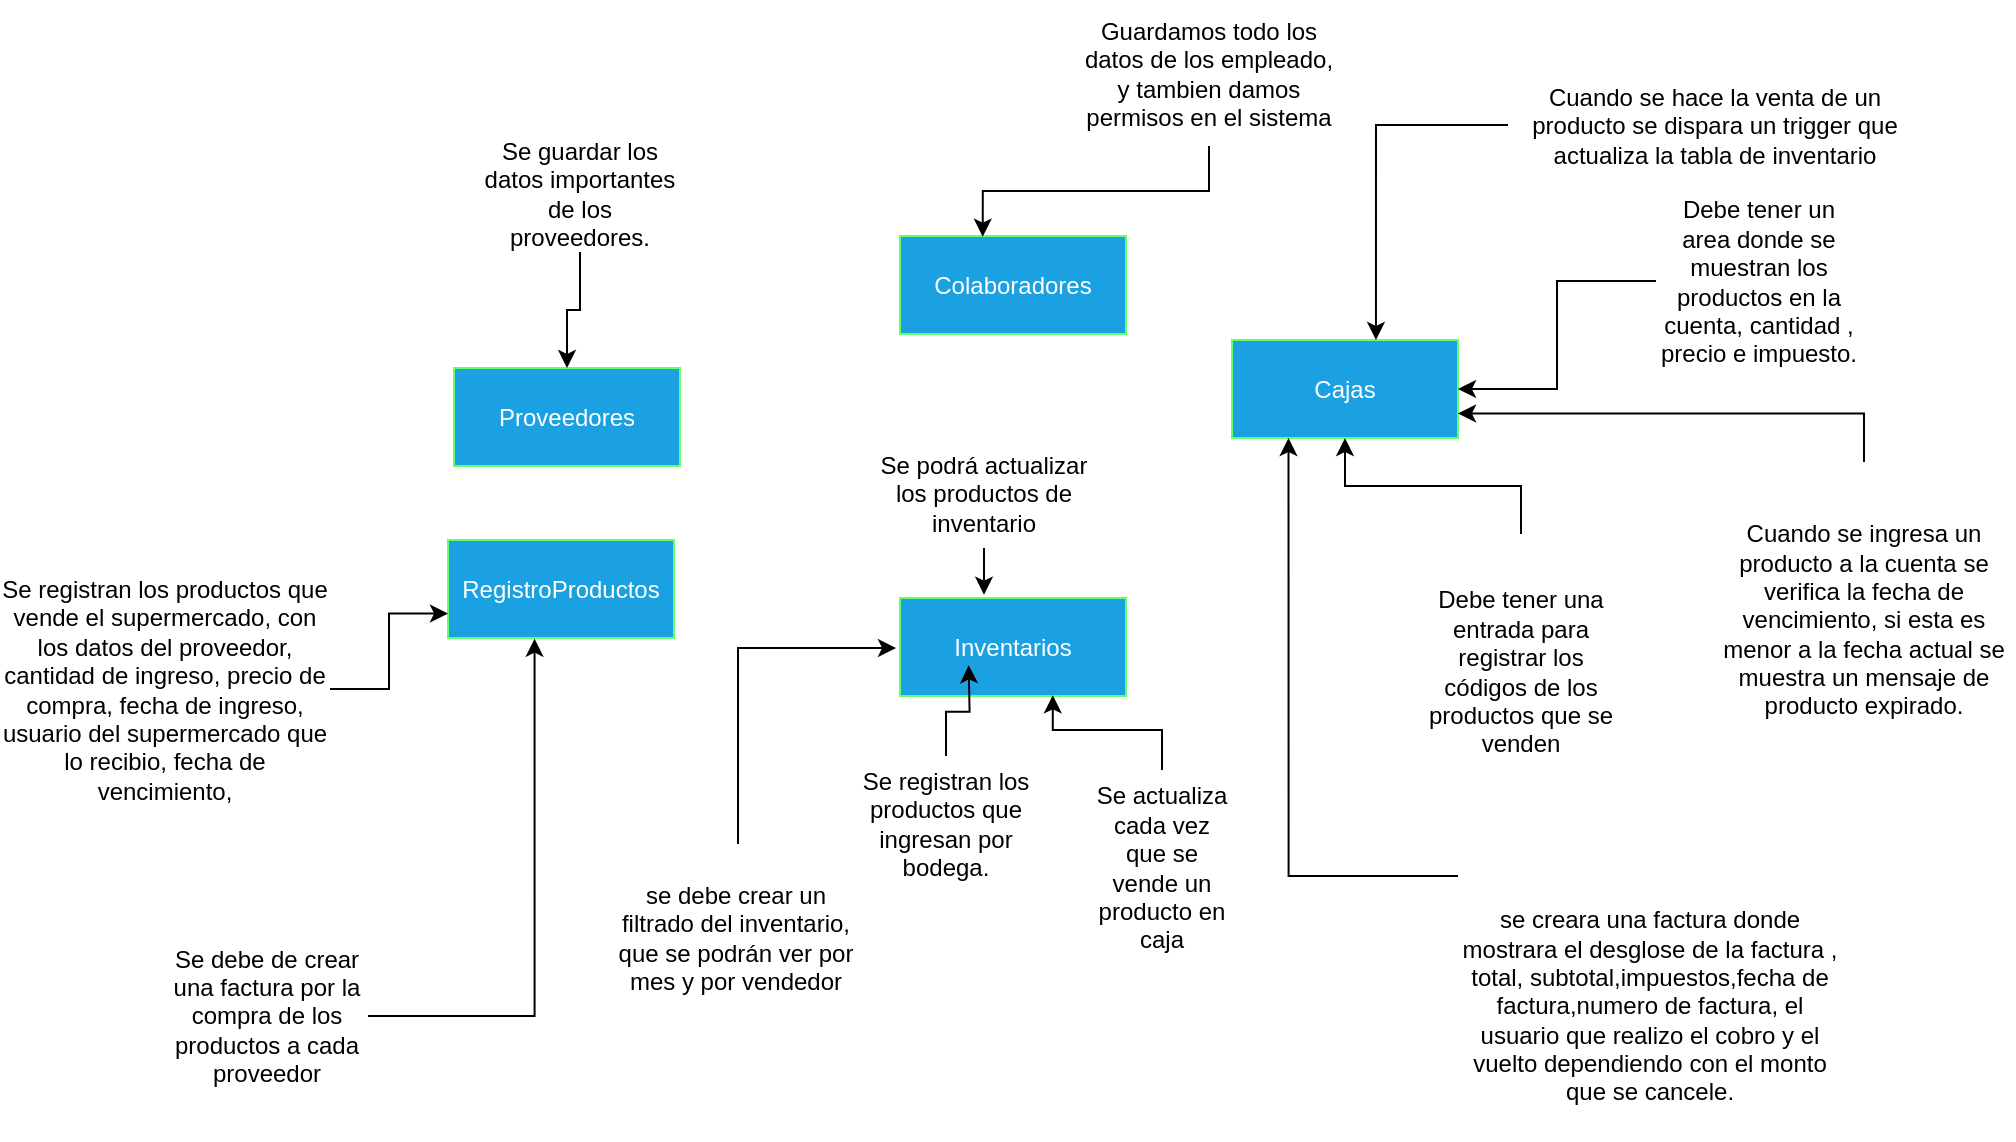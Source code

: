<mxfile version="16.5.1" type="device"><diagram id="sXzJKi5f5z97sj8nE_B_" name="Página-1"><mxGraphModel dx="1689" dy="485" grid="0" gridSize="10" guides="1" tooltips="1" connect="1" arrows="1" fold="1" page="1" pageScale="1" pageWidth="827" pageHeight="1169" math="0" shadow="0"><root><mxCell id="0"/><mxCell id="1" parent="0"/><mxCell id="qQmSDhrmIFC_EWoeHvxg-1" value="Colaboradores" style="rounded=0;whiteSpace=wrap;html=1;fillColor=#1ba1e2;strokeColor=#66FF66;fontColor=#ffffff;" vertex="1" parent="1"><mxGeometry x="255" y="134" width="113" height="49" as="geometry"/></mxCell><mxCell id="qQmSDhrmIFC_EWoeHvxg-2" value="RegistroProductos" style="rounded=0;whiteSpace=wrap;html=1;fillColor=#1ba1e2;strokeColor=#66FF66;fontColor=#ffffff;" vertex="1" parent="1"><mxGeometry x="29" y="286" width="113" height="49" as="geometry"/></mxCell><mxCell id="qQmSDhrmIFC_EWoeHvxg-3" value="Cajas" style="rounded=0;whiteSpace=wrap;html=1;fillColor=#1ba1e2;strokeColor=#66FF66;fontColor=#ffffff;" vertex="1" parent="1"><mxGeometry x="421" y="186" width="113" height="49" as="geometry"/></mxCell><mxCell id="qQmSDhrmIFC_EWoeHvxg-4" value="Proveedores" style="rounded=0;whiteSpace=wrap;html=1;fillColor=#1ba1e2;strokeColor=#66FF66;fontColor=#ffffff;" vertex="1" parent="1"><mxGeometry x="32" y="200" width="113" height="49" as="geometry"/></mxCell><mxCell id="qQmSDhrmIFC_EWoeHvxg-5" value="Inventarios" style="rounded=0;whiteSpace=wrap;html=1;fillColor=#1ba1e2;strokeColor=#66FF66;fontColor=#ffffff;" vertex="1" parent="1"><mxGeometry x="255" y="315" width="113" height="49" as="geometry"/></mxCell><mxCell id="qQmSDhrmIFC_EWoeHvxg-7" style="edgeStyle=orthogonalEdgeStyle;rounded=0;orthogonalLoop=1;jettySize=auto;html=1;" edge="1" parent="1" source="qQmSDhrmIFC_EWoeHvxg-6"><mxGeometry relative="1" as="geometry"><mxPoint x="289.333" y="348.667" as="targetPoint"/></mxGeometry></mxCell><mxCell id="qQmSDhrmIFC_EWoeHvxg-6" value="Se registran los productos que ingresan por bodega." style="text;html=1;strokeColor=none;fillColor=none;align=center;verticalAlign=middle;whiteSpace=wrap;rounded=0;" vertex="1" parent="1"><mxGeometry x="227" y="394" width="102" height="67" as="geometry"/></mxCell><mxCell id="qQmSDhrmIFC_EWoeHvxg-10" style="edgeStyle=orthogonalEdgeStyle;rounded=0;orthogonalLoop=1;jettySize=auto;html=1;entryX=0.676;entryY=0.993;entryDx=0;entryDy=0;entryPerimeter=0;" edge="1" parent="1" source="qQmSDhrmIFC_EWoeHvxg-9" target="qQmSDhrmIFC_EWoeHvxg-5"><mxGeometry relative="1" as="geometry"/></mxCell><mxCell id="qQmSDhrmIFC_EWoeHvxg-9" value="Se actualiza cada vez que se vende un producto en caja" style="text;html=1;strokeColor=none;fillColor=none;align=center;verticalAlign=middle;whiteSpace=wrap;rounded=0;" vertex="1" parent="1"><mxGeometry x="351" y="401" width="70" height="97" as="geometry"/></mxCell><mxCell id="qQmSDhrmIFC_EWoeHvxg-12" style="edgeStyle=orthogonalEdgeStyle;rounded=0;orthogonalLoop=1;jettySize=auto;html=1;entryX=0.5;entryY=1;entryDx=0;entryDy=0;" edge="1" parent="1" source="qQmSDhrmIFC_EWoeHvxg-11" target="qQmSDhrmIFC_EWoeHvxg-3"><mxGeometry relative="1" as="geometry"/></mxCell><mxCell id="qQmSDhrmIFC_EWoeHvxg-11" value="Debe tener una entrada para registrar los códigos de los productos que se venden" style="text;html=1;strokeColor=none;fillColor=none;align=center;verticalAlign=middle;whiteSpace=wrap;rounded=0;" vertex="1" parent="1"><mxGeometry x="514" y="283" width="103" height="137" as="geometry"/></mxCell><mxCell id="qQmSDhrmIFC_EWoeHvxg-15" style="edgeStyle=orthogonalEdgeStyle;rounded=0;orthogonalLoop=1;jettySize=auto;html=1;entryX=1;entryY=0.5;entryDx=0;entryDy=0;" edge="1" parent="1" source="qQmSDhrmIFC_EWoeHvxg-14" target="qQmSDhrmIFC_EWoeHvxg-3"><mxGeometry relative="1" as="geometry"/></mxCell><mxCell id="qQmSDhrmIFC_EWoeHvxg-14" value="Debe tener un area donde se muestran los productos en la cuenta, cantidad , precio e impuesto." style="text;html=1;strokeColor=none;fillColor=none;align=center;verticalAlign=middle;whiteSpace=wrap;rounded=0;" vertex="1" parent="1"><mxGeometry x="633" y="109" width="103" height="95" as="geometry"/></mxCell><mxCell id="qQmSDhrmIFC_EWoeHvxg-17" style="edgeStyle=orthogonalEdgeStyle;rounded=0;orthogonalLoop=1;jettySize=auto;html=1;entryX=0.366;entryY=0.007;entryDx=0;entryDy=0;entryPerimeter=0;" edge="1" parent="1" source="qQmSDhrmIFC_EWoeHvxg-16" target="qQmSDhrmIFC_EWoeHvxg-1"><mxGeometry relative="1" as="geometry"/></mxCell><mxCell id="qQmSDhrmIFC_EWoeHvxg-16" value="Guardamos todo los datos de los empleado, y tambien damos permisos en el sistema" style="text;html=1;strokeColor=none;fillColor=none;align=center;verticalAlign=middle;whiteSpace=wrap;rounded=0;" vertex="1" parent="1"><mxGeometry x="344" y="16" width="131" height="73" as="geometry"/></mxCell><mxCell id="qQmSDhrmIFC_EWoeHvxg-19" style="edgeStyle=orthogonalEdgeStyle;rounded=0;orthogonalLoop=1;jettySize=auto;html=1;entryX=0.5;entryY=0;entryDx=0;entryDy=0;" edge="1" parent="1" source="qQmSDhrmIFC_EWoeHvxg-18" target="qQmSDhrmIFC_EWoeHvxg-4"><mxGeometry relative="1" as="geometry"/></mxCell><mxCell id="qQmSDhrmIFC_EWoeHvxg-18" value="Se guardar los datos importantes de los proveedores." style="text;html=1;strokeColor=none;fillColor=none;align=center;verticalAlign=middle;whiteSpace=wrap;rounded=0;" vertex="1" parent="1"><mxGeometry x="43" y="83" width="104" height="59" as="geometry"/></mxCell><mxCell id="qQmSDhrmIFC_EWoeHvxg-21" style="edgeStyle=orthogonalEdgeStyle;rounded=0;orthogonalLoop=1;jettySize=auto;html=1;entryX=0;entryY=0.75;entryDx=0;entryDy=0;" edge="1" parent="1" source="qQmSDhrmIFC_EWoeHvxg-20" target="qQmSDhrmIFC_EWoeHvxg-2"><mxGeometry relative="1" as="geometry"/></mxCell><mxCell id="qQmSDhrmIFC_EWoeHvxg-20" value="Se registran los productos que vende el supermercado, con los datos del proveedor, cantidad de ingreso, precio de compra, fecha de ingreso, usuario del supermercado que lo recibio, fecha de vencimiento," style="text;html=1;strokeColor=none;fillColor=none;align=center;verticalAlign=middle;whiteSpace=wrap;rounded=0;" vertex="1" parent="1"><mxGeometry x="-195" y="302" width="165" height="117" as="geometry"/></mxCell><mxCell id="qQmSDhrmIFC_EWoeHvxg-23" style="edgeStyle=orthogonalEdgeStyle;rounded=0;orthogonalLoop=1;jettySize=auto;html=1;entryX=1;entryY=0.75;entryDx=0;entryDy=0;" edge="1" parent="1" source="qQmSDhrmIFC_EWoeHvxg-22" target="qQmSDhrmIFC_EWoeHvxg-3"><mxGeometry relative="1" as="geometry"><Array as="points"><mxPoint x="737" y="223"/></Array></mxGeometry></mxCell><mxCell id="qQmSDhrmIFC_EWoeHvxg-22" value="Cuando se ingresa un producto a la cuenta se verifica la fecha de vencimiento, si esta es menor a la fecha actual se muestra un mensaje de producto expirado." style="text;html=1;strokeColor=none;fillColor=none;align=center;verticalAlign=middle;whiteSpace=wrap;rounded=0;" vertex="1" parent="1"><mxGeometry x="662" y="247" width="150" height="157" as="geometry"/></mxCell><mxCell id="qQmSDhrmIFC_EWoeHvxg-25" style="edgeStyle=orthogonalEdgeStyle;rounded=0;orthogonalLoop=1;jettySize=auto;html=1;entryX=0.637;entryY=0;entryDx=0;entryDy=0;entryPerimeter=0;" edge="1" parent="1" source="qQmSDhrmIFC_EWoeHvxg-24" target="qQmSDhrmIFC_EWoeHvxg-3"><mxGeometry relative="1" as="geometry"/></mxCell><mxCell id="qQmSDhrmIFC_EWoeHvxg-24" value="Cuando se hace la venta de un producto se dispara un trigger que actualiza la tabla de inventario" style="text;html=1;strokeColor=none;fillColor=none;align=center;verticalAlign=middle;whiteSpace=wrap;rounded=0;" vertex="1" parent="1"><mxGeometry x="559" y="53" width="207" height="51" as="geometry"/></mxCell><mxCell id="qQmSDhrmIFC_EWoeHvxg-27" style="edgeStyle=orthogonalEdgeStyle;rounded=0;orthogonalLoop=1;jettySize=auto;html=1;entryX=0.25;entryY=1;entryDx=0;entryDy=0;" edge="1" parent="1" source="qQmSDhrmIFC_EWoeHvxg-26" target="qQmSDhrmIFC_EWoeHvxg-3"><mxGeometry relative="1" as="geometry"><Array as="points"><mxPoint x="449" y="454"/></Array></mxGeometry></mxCell><mxCell id="qQmSDhrmIFC_EWoeHvxg-26" value="se creara una factura donde mostrara el desglose de la factura , total, subtotal,impuestos,fecha de factura,numero de factura, el usuario que realizo el cobro y el vuelto dependiendo con el monto que se cancele." style="text;html=1;strokeColor=none;fillColor=none;align=center;verticalAlign=middle;whiteSpace=wrap;rounded=0;" vertex="1" parent="1"><mxGeometry x="534" y="451" width="192" height="135" as="geometry"/></mxCell><mxCell id="qQmSDhrmIFC_EWoeHvxg-29" style="edgeStyle=orthogonalEdgeStyle;rounded=0;orthogonalLoop=1;jettySize=auto;html=1;" edge="1" parent="1" source="qQmSDhrmIFC_EWoeHvxg-28"><mxGeometry relative="1" as="geometry"><mxPoint x="253" y="340" as="targetPoint"/><Array as="points"><mxPoint x="174" y="340"/></Array></mxGeometry></mxCell><mxCell id="qQmSDhrmIFC_EWoeHvxg-28" value="se debe crear un filtrado del inventario, que se podrán ver por mes y por vendedor" style="text;html=1;strokeColor=none;fillColor=none;align=center;verticalAlign=middle;whiteSpace=wrap;rounded=0;" vertex="1" parent="1"><mxGeometry x="108" y="438" width="130" height="94" as="geometry"/></mxCell><mxCell id="qQmSDhrmIFC_EWoeHvxg-32" style="edgeStyle=orthogonalEdgeStyle;rounded=0;orthogonalLoop=1;jettySize=auto;html=1;" edge="1" parent="1" source="qQmSDhrmIFC_EWoeHvxg-30"><mxGeometry relative="1" as="geometry"><mxPoint x="297" y="313.333" as="targetPoint"/></mxGeometry></mxCell><mxCell id="qQmSDhrmIFC_EWoeHvxg-30" value="Se podrá actualizar los productos de inventario" style="text;html=1;strokeColor=none;fillColor=none;align=center;verticalAlign=middle;whiteSpace=wrap;rounded=0;" vertex="1" parent="1"><mxGeometry x="238" y="235" width="118" height="55" as="geometry"/></mxCell><mxCell id="qQmSDhrmIFC_EWoeHvxg-34" style="edgeStyle=orthogonalEdgeStyle;rounded=0;orthogonalLoop=1;jettySize=auto;html=1;entryX=0.383;entryY=1.007;entryDx=0;entryDy=0;entryPerimeter=0;" edge="1" parent="1" source="qQmSDhrmIFC_EWoeHvxg-33" target="qQmSDhrmIFC_EWoeHvxg-2"><mxGeometry relative="1" as="geometry"/></mxCell><mxCell id="qQmSDhrmIFC_EWoeHvxg-33" value="Se debe de crear una factura por la compra de los productos a cada proveedor" style="text;html=1;strokeColor=none;fillColor=none;align=center;verticalAlign=middle;whiteSpace=wrap;rounded=0;" vertex="1" parent="1"><mxGeometry x="-112" y="482" width="101" height="84" as="geometry"/></mxCell></root></mxGraphModel></diagram></mxfile>